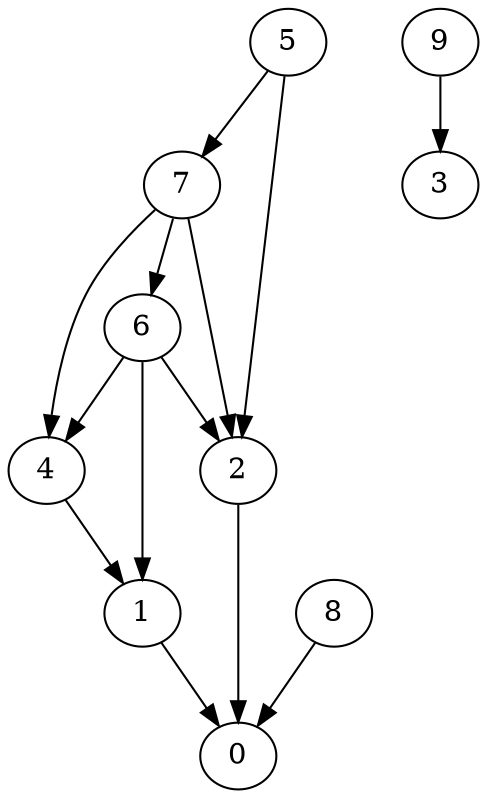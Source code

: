 digraph G {
  graph [splines=true overlap=false]
  node  [shape=ellipse, width=0.3, height=0.3]
  0 [label="0"];
  1 [label="1"];
  2 [label="2"];
  3 [label="3"];
  4 [label="4"];
  5 [label="5"];
  6 [label="6"];
  7 [label="7"];
  8 [label="8"];
  9 [label="9"];
  1 -> 0;
  2 -> 0;
  4 -> 1;
  5 -> 2;
  5 -> 7;
  6 -> 1;
  6 -> 2;
  6 -> 4;
  7 -> 2;
  7 -> 4;
  7 -> 6;
  8 -> 0;
  9 -> 3;
}
